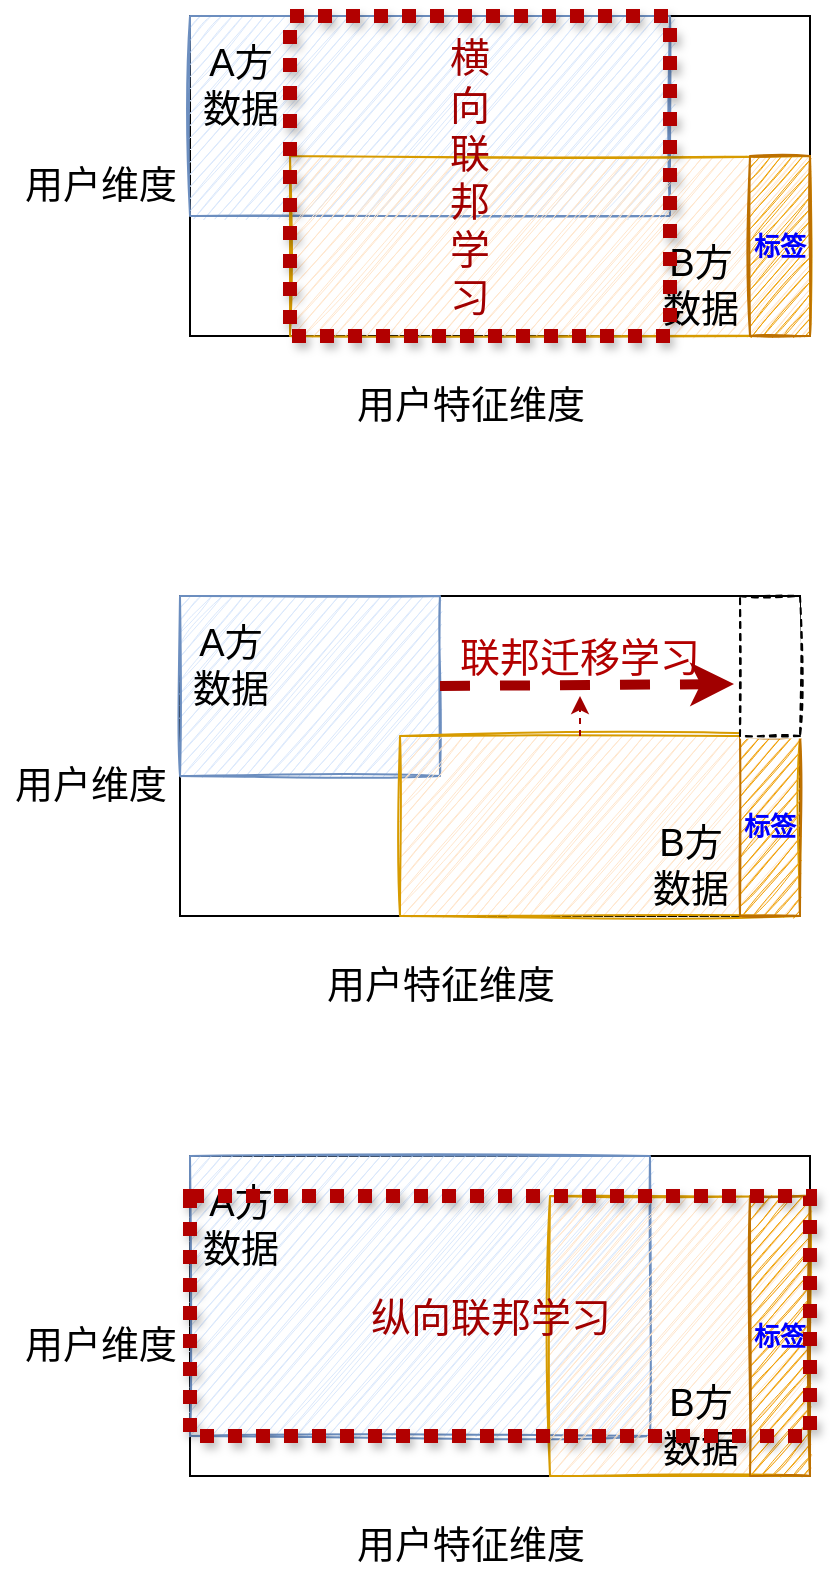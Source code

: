 <mxfile version="14.4.8" type="github">
  <diagram id="3znDkmUsml0PgW4NmglO" name="Page-1">
    <mxGraphModel dx="1038" dy="556" grid="1" gridSize="10" guides="1" tooltips="1" connect="1" arrows="1" fold="1" page="1" pageScale="1" pageWidth="827" pageHeight="900" math="0" shadow="0">
      <root>
        <mxCell id="0" />
        <mxCell id="1" parent="0" />
        <mxCell id="8L2yzhRbb9HR0Q6Lf9H3-1" value="" style="rounded=0;whiteSpace=wrap;html=1;perimeterSpacing=0;" parent="1" vertex="1">
          <mxGeometry x="275" y="50" width="310" height="160" as="geometry" />
        </mxCell>
        <mxCell id="8L2yzhRbb9HR0Q6Lf9H3-2" value="" style="rounded=0;whiteSpace=wrap;html=1;fillColor=#dae8fc;sketch=1;strokeColor=#6c8ebf;fontSize=19;perimeterSpacing=0;" parent="1" vertex="1">
          <mxGeometry x="275" y="50" width="240" height="100" as="geometry" />
        </mxCell>
        <mxCell id="8L2yzhRbb9HR0Q6Lf9H3-3" value="" style="rounded=0;whiteSpace=wrap;html=1;sketch=1;fillColor=#ffe6cc;strokeColor=#d79b00;perimeterSpacing=0;" parent="1" vertex="1">
          <mxGeometry x="325" y="120" width="260" height="90" as="geometry" />
        </mxCell>
        <mxCell id="8L2yzhRbb9HR0Q6Lf9H3-5" value="&lt;font style=&quot;font-size: 13px&quot; color=&quot;#0000ff&quot;&gt;&lt;b&gt;标签&lt;/b&gt;&lt;/font&gt;" style="rounded=0;whiteSpace=wrap;html=1;sketch=1;fillColor=#f0a30a;strokeColor=#BD7000;fontColor=#ffffff;perimeterSpacing=0;" parent="1" vertex="1">
          <mxGeometry x="555" y="120" width="30" height="90" as="geometry" />
        </mxCell>
        <mxCell id="8L2yzhRbb9HR0Q6Lf9H3-6" value="A方&lt;br&gt;数据" style="text;html=1;align=center;verticalAlign=middle;resizable=0;points=[];autosize=1;fontSize=19;perimeterSpacing=0;" parent="1" vertex="1">
          <mxGeometry x="275" y="60" width="50" height="50" as="geometry" />
        </mxCell>
        <mxCell id="8L2yzhRbb9HR0Q6Lf9H3-7" value="B方&lt;br&gt;数据" style="text;html=1;align=center;verticalAlign=middle;resizable=0;points=[];autosize=1;fontSize=19;fontColor=#000000;perimeterSpacing=0;" parent="1" vertex="1">
          <mxGeometry x="505" y="160" width="50" height="50" as="geometry" />
        </mxCell>
        <mxCell id="8L2yzhRbb9HR0Q6Lf9H3-8" value="用户维度" style="text;html=1;align=center;verticalAlign=middle;resizable=0;points=[];autosize=1;fontSize=19;fontColor=#000000;perimeterSpacing=0;" parent="1" vertex="1">
          <mxGeometry x="185" y="120" width="90" height="30" as="geometry" />
        </mxCell>
        <mxCell id="8L2yzhRbb9HR0Q6Lf9H3-9" value="用户特征维度" style="text;html=1;align=center;verticalAlign=middle;resizable=0;points=[];autosize=1;fontSize=19;fontColor=#000000;perimeterSpacing=0;" parent="1" vertex="1">
          <mxGeometry x="350" y="230" width="130" height="30" as="geometry" />
        </mxCell>
        <mxCell id="8L2yzhRbb9HR0Q6Lf9H3-10" value="" style="rounded=0;whiteSpace=wrap;html=1;sketch=0;fontSize=20;fontColor=#ffffff;strokeWidth=7;dashed=1;perimeterSpacing=0;shadow=1;strokeColor=#B20000;fillColor=none;dashPattern=1 1;" parent="1" vertex="1">
          <mxGeometry x="325" y="50" width="190" height="160" as="geometry" />
        </mxCell>
        <mxCell id="8L2yzhRbb9HR0Q6Lf9H3-11" value="横向联邦学习" style="text;html=1;strokeColor=none;fillColor=none;align=center;verticalAlign=middle;whiteSpace=wrap;rounded=0;shadow=1;dashed=1;dashPattern=1 1;sketch=1;fontSize=20;fontColor=#A10000;" parent="1" vertex="1">
          <mxGeometry x="395" y="120" width="40" height="20" as="geometry" />
        </mxCell>
        <mxCell id="8L2yzhRbb9HR0Q6Lf9H3-30" value="" style="rounded=0;whiteSpace=wrap;html=1;perimeterSpacing=0;" parent="1" vertex="1">
          <mxGeometry x="275" y="620" width="310" height="160" as="geometry" />
        </mxCell>
        <mxCell id="8L2yzhRbb9HR0Q6Lf9H3-31" value="" style="rounded=0;whiteSpace=wrap;html=1;fillColor=#dae8fc;sketch=1;strokeColor=#6c8ebf;fontSize=19;perimeterSpacing=0;" parent="1" vertex="1">
          <mxGeometry x="275" y="620" width="230" height="140" as="geometry" />
        </mxCell>
        <mxCell id="8L2yzhRbb9HR0Q6Lf9H3-32" value="" style="rounded=0;whiteSpace=wrap;html=1;sketch=1;fillColor=#ffe6cc;strokeColor=#d79b00;perimeterSpacing=0;" parent="1" vertex="1">
          <mxGeometry x="455" y="640" width="130" height="140" as="geometry" />
        </mxCell>
        <mxCell id="8L2yzhRbb9HR0Q6Lf9H3-33" value="&lt;font style=&quot;font-size: 13px&quot; color=&quot;#0000ff&quot;&gt;&lt;b&gt;标签&lt;/b&gt;&lt;/font&gt;" style="rounded=0;whiteSpace=wrap;html=1;sketch=1;fillColor=#f0a30a;strokeColor=#BD7000;fontColor=#ffffff;perimeterSpacing=0;" parent="1" vertex="1">
          <mxGeometry x="555" y="640" width="30" height="140" as="geometry" />
        </mxCell>
        <mxCell id="8L2yzhRbb9HR0Q6Lf9H3-34" value="A方&lt;br&gt;数据" style="text;html=1;align=center;verticalAlign=middle;resizable=0;points=[];autosize=1;fontSize=19;perimeterSpacing=0;" parent="1" vertex="1">
          <mxGeometry x="275" y="630" width="50" height="50" as="geometry" />
        </mxCell>
        <mxCell id="8L2yzhRbb9HR0Q6Lf9H3-35" value="B方&lt;br&gt;数据" style="text;html=1;align=center;verticalAlign=middle;resizable=0;points=[];autosize=1;fontSize=19;fontColor=#000000;perimeterSpacing=0;" parent="1" vertex="1">
          <mxGeometry x="505" y="730" width="50" height="50" as="geometry" />
        </mxCell>
        <mxCell id="8L2yzhRbb9HR0Q6Lf9H3-36" value="用户维度" style="text;html=1;align=center;verticalAlign=middle;resizable=0;points=[];autosize=1;fontSize=19;fontColor=#000000;perimeterSpacing=0;" parent="1" vertex="1">
          <mxGeometry x="185" y="700" width="90" height="30" as="geometry" />
        </mxCell>
        <mxCell id="8L2yzhRbb9HR0Q6Lf9H3-37" value="用户特征维度" style="text;html=1;align=center;verticalAlign=middle;resizable=0;points=[];autosize=1;fontSize=19;fontColor=#000000;perimeterSpacing=0;" parent="1" vertex="1">
          <mxGeometry x="350" y="800" width="130" height="30" as="geometry" />
        </mxCell>
        <mxCell id="8L2yzhRbb9HR0Q6Lf9H3-38" value="" style="rounded=0;whiteSpace=wrap;html=1;sketch=0;fontSize=20;fontColor=#ffffff;strokeWidth=7;dashed=1;perimeterSpacing=0;shadow=1;fillColor=none;dashPattern=1 1;strokeColor=#B20000;" parent="1" vertex="1">
          <mxGeometry x="275" y="640" width="310" height="120" as="geometry" />
        </mxCell>
        <mxCell id="8L2yzhRbb9HR0Q6Lf9H3-39" value="纵向联邦学习" style="text;html=1;strokeColor=none;fillColor=none;align=center;verticalAlign=middle;whiteSpace=wrap;rounded=0;shadow=1;dashed=1;dashPattern=1 1;sketch=1;fontSize=20;fontColor=#A10000;" parent="1" vertex="1">
          <mxGeometry x="357.5" y="692.5" width="135" height="15" as="geometry" />
        </mxCell>
        <mxCell id="8L2yzhRbb9HR0Q6Lf9H3-40" value="" style="rounded=0;whiteSpace=wrap;html=1;perimeterSpacing=0;" parent="1" vertex="1">
          <mxGeometry x="270" y="340" width="310" height="160" as="geometry" />
        </mxCell>
        <mxCell id="8L2yzhRbb9HR0Q6Lf9H3-41" value="" style="rounded=0;whiteSpace=wrap;html=1;fillColor=#dae8fc;sketch=1;strokeColor=#6c8ebf;fontSize=19;perimeterSpacing=0;" parent="1" vertex="1">
          <mxGeometry x="270" y="340" width="130" height="90" as="geometry" />
        </mxCell>
        <mxCell id="8L2yzhRbb9HR0Q6Lf9H3-42" value="" style="rounded=0;whiteSpace=wrap;html=1;sketch=1;fillColor=#ffe6cc;strokeColor=#d79b00;perimeterSpacing=0;" parent="1" vertex="1">
          <mxGeometry x="380" y="410" width="200" height="90" as="geometry" />
        </mxCell>
        <mxCell id="8L2yzhRbb9HR0Q6Lf9H3-43" value="&lt;font style=&quot;font-size: 13px&quot; color=&quot;#0000ff&quot;&gt;&lt;b&gt;标签&lt;/b&gt;&lt;/font&gt;" style="rounded=0;whiteSpace=wrap;html=1;sketch=1;fillColor=#f0a30a;strokeColor=#BD7000;fontColor=#ffffff;perimeterSpacing=0;" parent="1" vertex="1">
          <mxGeometry x="550" y="410" width="30" height="90" as="geometry" />
        </mxCell>
        <mxCell id="8L2yzhRbb9HR0Q6Lf9H3-44" value="A方&lt;br&gt;数据" style="text;html=1;align=center;verticalAlign=middle;resizable=0;points=[];autosize=1;fontSize=19;perimeterSpacing=0;" parent="1" vertex="1">
          <mxGeometry x="270" y="350" width="50" height="50" as="geometry" />
        </mxCell>
        <mxCell id="8L2yzhRbb9HR0Q6Lf9H3-45" value="B方&lt;br&gt;数据" style="text;html=1;align=center;verticalAlign=middle;resizable=0;points=[];autosize=1;fontSize=19;fontColor=#000000;perimeterSpacing=0;" parent="1" vertex="1">
          <mxGeometry x="500" y="450" width="50" height="50" as="geometry" />
        </mxCell>
        <mxCell id="8L2yzhRbb9HR0Q6Lf9H3-46" value="用户维度" style="text;html=1;align=center;verticalAlign=middle;resizable=0;points=[];autosize=1;fontSize=19;fontColor=#000000;perimeterSpacing=0;" parent="1" vertex="1">
          <mxGeometry x="180" y="420" width="90" height="30" as="geometry" />
        </mxCell>
        <mxCell id="8L2yzhRbb9HR0Q6Lf9H3-47" value="用户特征维度" style="text;html=1;align=center;verticalAlign=middle;resizable=0;points=[];autosize=1;fontSize=19;fontColor=#000000;perimeterSpacing=0;" parent="1" vertex="1">
          <mxGeometry x="335" y="520" width="130" height="30" as="geometry" />
        </mxCell>
        <mxCell id="8L2yzhRbb9HR0Q6Lf9H3-49" value="&lt;font color=&quot;#b20000&quot;&gt;联邦迁移学习&lt;/font&gt;" style="text;html=1;strokeColor=none;fillColor=none;align=center;verticalAlign=middle;whiteSpace=wrap;rounded=0;shadow=1;dashed=1;dashPattern=1 1;sketch=1;fontSize=20;fontColor=#000000;" parent="1" vertex="1">
          <mxGeometry x="390" y="360" width="160" height="20" as="geometry" />
        </mxCell>
        <mxCell id="8L2yzhRbb9HR0Q6Lf9H3-56" value="" style="endArrow=classic;html=1;fontSize=20;fontColor=#A10000;exitX=1;exitY=0.5;exitDx=0;exitDy=0;entryX=-0.1;entryY=0.629;entryDx=0;entryDy=0;entryPerimeter=0;dashed=1;strokeWidth=5;strokeColor=#A10000;" parent="1" source="8L2yzhRbb9HR0Q6Lf9H3-41" target="8L2yzhRbb9HR0Q6Lf9H3-57" edge="1">
          <mxGeometry width="50" height="50" relative="1" as="geometry">
            <mxPoint x="455" y="400" as="sourcePoint" />
            <mxPoint x="505" y="350" as="targetPoint" />
          </mxGeometry>
        </mxCell>
        <mxCell id="8L2yzhRbb9HR0Q6Lf9H3-57" value="" style="rounded=0;whiteSpace=wrap;html=1;dashed=1;sketch=1;" parent="1" vertex="1">
          <mxGeometry x="550" y="340" width="30" height="70" as="geometry" />
        </mxCell>
        <mxCell id="8L2yzhRbb9HR0Q6Lf9H3-60" value="" style="endArrow=classic;html=1;fontSize=20;fontColor=#A10000;strokeColor=#A10000;strokeWidth=1;dashed=1;" parent="1" edge="1">
          <mxGeometry width="50" height="50" relative="1" as="geometry">
            <mxPoint x="470" y="410" as="sourcePoint" />
            <mxPoint x="470" y="390" as="targetPoint" />
          </mxGeometry>
        </mxCell>
      </root>
    </mxGraphModel>
  </diagram>
</mxfile>
